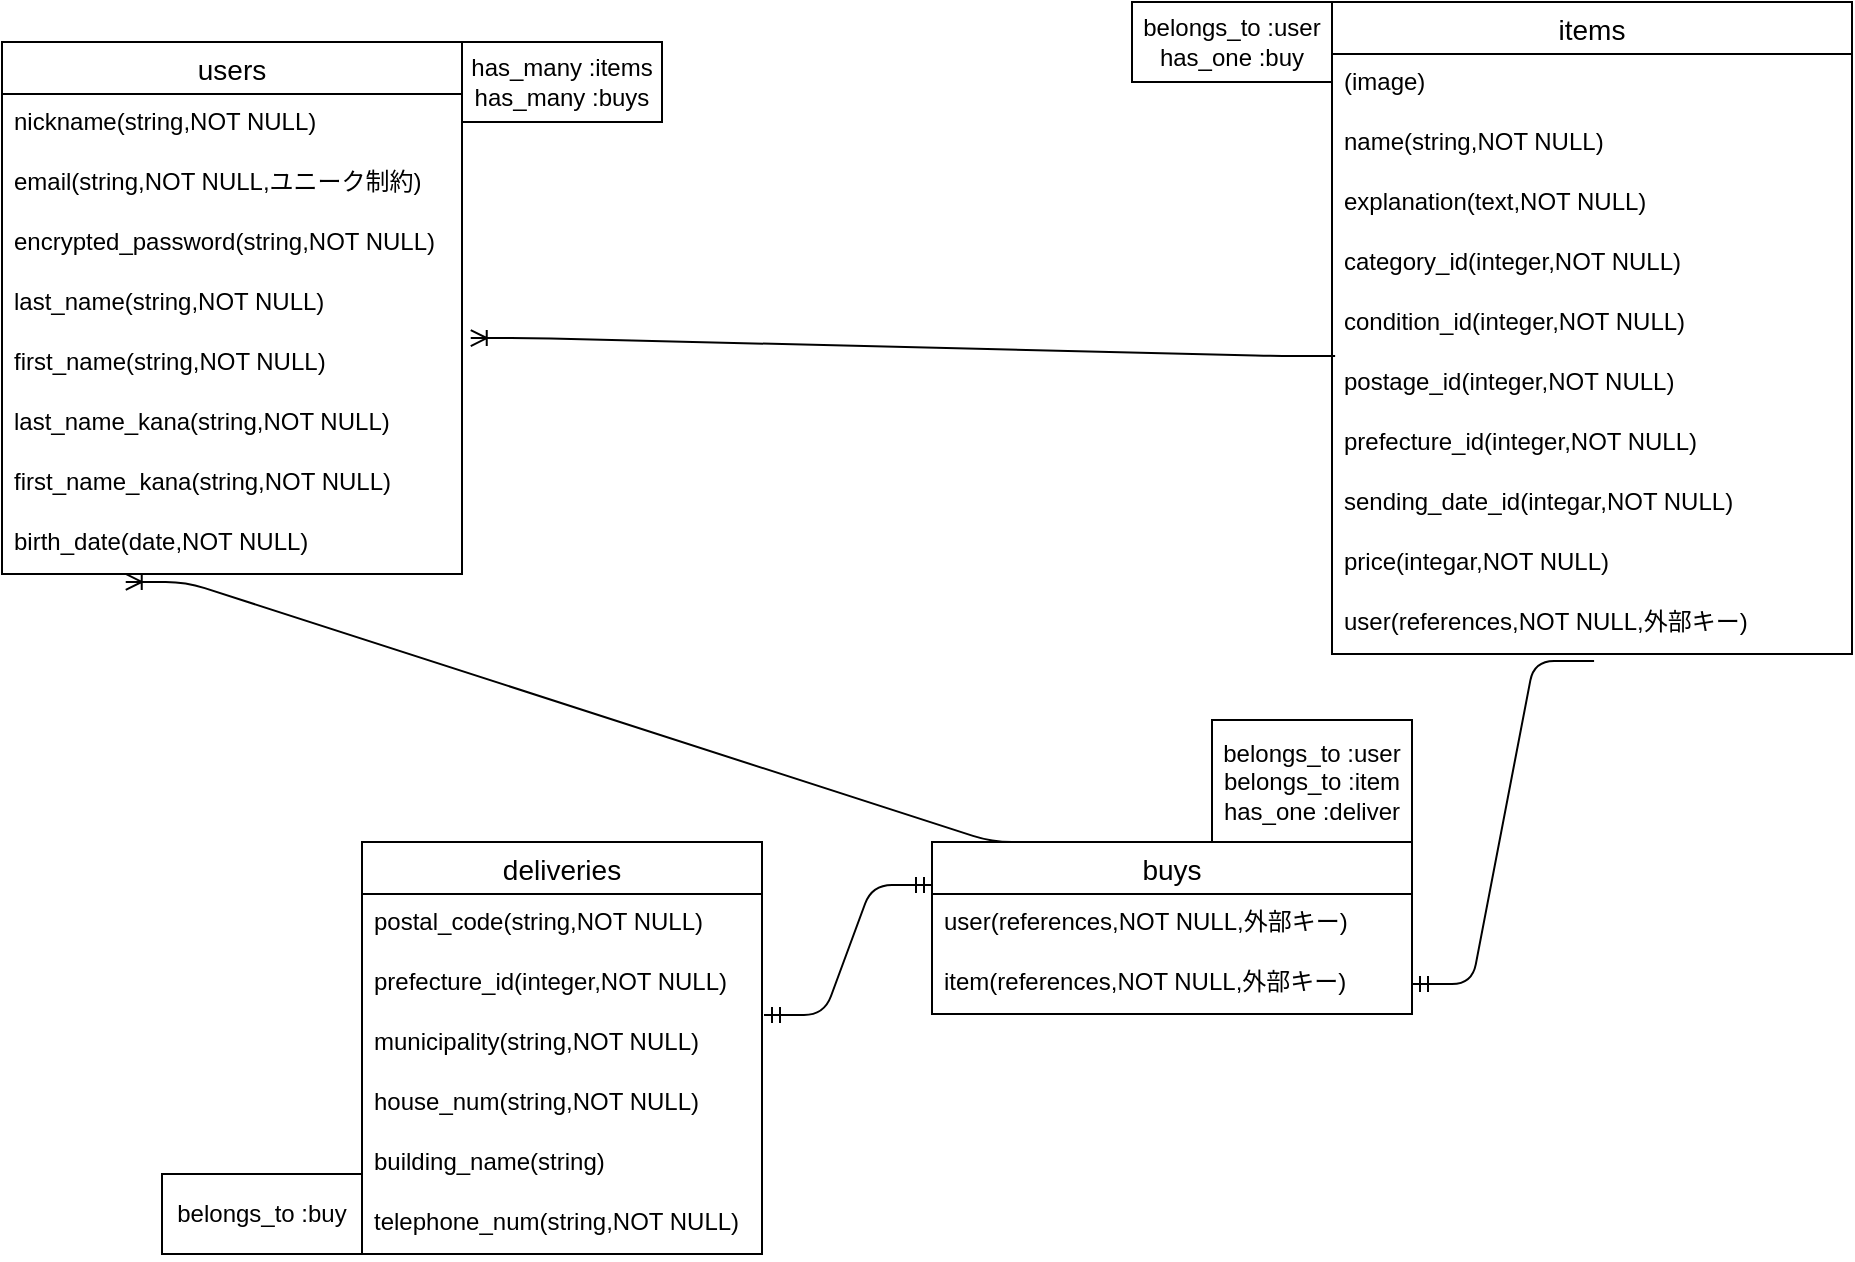 <mxfile>
    <diagram id="FmVW-Jxo1Z9XpDtNHlaK" name="ページ1">
        <mxGraphModel dx="667" dy="680" grid="1" gridSize="10" guides="1" tooltips="1" connect="1" arrows="1" fold="1" page="1" pageScale="1" pageWidth="827" pageHeight="1169" math="0" shadow="0">
            <root>
                <mxCell id="0"/>
                <mxCell id="1" parent="0"/>
                <mxCell id="2" value="users" style="swimlane;fontStyle=0;childLayout=stackLayout;horizontal=1;startSize=26;horizontalStack=0;resizeParent=1;resizeParentMax=0;resizeLast=0;collapsible=1;marginBottom=0;align=center;fontSize=14;" vertex="1" parent="1">
                    <mxGeometry x="75" y="60" width="230" height="266" as="geometry">
                        <mxRectangle x="120" y="290" width="70" height="26" as="alternateBounds"/>
                    </mxGeometry>
                </mxCell>
                <mxCell id="3" value="nickname(string,NOT NULL)" style="text;strokeColor=none;fillColor=none;spacingLeft=4;spacingRight=4;overflow=hidden;rotatable=0;points=[[0,0.5],[1,0.5]];portConstraint=eastwest;fontSize=12;" vertex="1" parent="2">
                    <mxGeometry y="26" width="230" height="30" as="geometry"/>
                </mxCell>
                <mxCell id="4" value="email(string,NOT NULL,ユニーク制約)" style="text;strokeColor=none;fillColor=none;spacingLeft=4;spacingRight=4;overflow=hidden;rotatable=0;points=[[0,0.5],[1,0.5]];portConstraint=eastwest;fontSize=12;" vertex="1" parent="2">
                    <mxGeometry y="56" width="230" height="30" as="geometry"/>
                </mxCell>
                <mxCell id="5" value="encrypted_password(string,NOT NULL)" style="text;strokeColor=none;fillColor=none;spacingLeft=4;spacingRight=4;overflow=hidden;rotatable=0;points=[[0,0.5],[1,0.5]];portConstraint=eastwest;fontSize=12;" vertex="1" parent="2">
                    <mxGeometry y="86" width="230" height="30" as="geometry"/>
                </mxCell>
                <mxCell id="6" value="last_name(string,NOT NULL)" style="text;strokeColor=none;fillColor=none;spacingLeft=4;spacingRight=4;overflow=hidden;rotatable=0;points=[[0,0.5],[1,0.5]];portConstraint=eastwest;fontSize=12;" vertex="1" parent="2">
                    <mxGeometry y="116" width="230" height="30" as="geometry"/>
                </mxCell>
                <mxCell id="8" value="first_name(string,NOT NULL)" style="text;strokeColor=none;fillColor=none;spacingLeft=4;spacingRight=4;overflow=hidden;rotatable=0;points=[[0,0.5],[1,0.5]];portConstraint=eastwest;fontSize=12;" vertex="1" parent="2">
                    <mxGeometry y="146" width="230" height="30" as="geometry"/>
                </mxCell>
                <mxCell id="9" value="last_name_kana(string,NOT NULL)" style="text;strokeColor=none;fillColor=none;spacingLeft=4;spacingRight=4;overflow=hidden;rotatable=0;points=[[0,0.5],[1,0.5]];portConstraint=eastwest;fontSize=12;" vertex="1" parent="2">
                    <mxGeometry y="176" width="230" height="30" as="geometry"/>
                </mxCell>
                <mxCell id="10" value="first_name_kana(string,NOT NULL)" style="text;strokeColor=none;fillColor=none;spacingLeft=4;spacingRight=4;overflow=hidden;rotatable=0;points=[[0,0.5],[1,0.5]];portConstraint=eastwest;fontSize=12;" vertex="1" parent="2">
                    <mxGeometry y="206" width="230" height="30" as="geometry"/>
                </mxCell>
                <mxCell id="11" value="birth_date(date,NOT NULL)" style="text;strokeColor=none;fillColor=none;spacingLeft=4;spacingRight=4;overflow=hidden;rotatable=0;points=[[0,0.5],[1,0.5]];portConstraint=eastwest;fontSize=12;" vertex="1" parent="2">
                    <mxGeometry y="236" width="230" height="30" as="geometry"/>
                </mxCell>
                <mxCell id="12" value="items" style="swimlane;fontStyle=0;childLayout=stackLayout;horizontal=1;startSize=26;horizontalStack=0;resizeParent=1;resizeParentMax=0;resizeLast=0;collapsible=1;marginBottom=0;align=center;fontSize=14;" vertex="1" parent="1">
                    <mxGeometry x="740" y="40" width="260" height="326" as="geometry"/>
                </mxCell>
                <mxCell id="13" value="(image)" style="text;strokeColor=none;fillColor=none;spacingLeft=4;spacingRight=4;overflow=hidden;rotatable=0;points=[[0,0.5],[1,0.5]];portConstraint=eastwest;fontSize=12;" vertex="1" parent="12">
                    <mxGeometry y="26" width="260" height="30" as="geometry"/>
                </mxCell>
                <mxCell id="14" value="name(string,NOT NULL)" style="text;strokeColor=none;fillColor=none;spacingLeft=4;spacingRight=4;overflow=hidden;rotatable=0;points=[[0,0.5],[1,0.5]];portConstraint=eastwest;fontSize=12;" vertex="1" parent="12">
                    <mxGeometry y="56" width="260" height="30" as="geometry"/>
                </mxCell>
                <mxCell id="15" value="explanation(text,NOT NULL)" style="text;strokeColor=none;fillColor=none;spacingLeft=4;spacingRight=4;overflow=hidden;rotatable=0;points=[[0,0.5],[1,0.5]];portConstraint=eastwest;fontSize=12;" vertex="1" parent="12">
                    <mxGeometry y="86" width="260" height="30" as="geometry"/>
                </mxCell>
                <mxCell id="16" value="category_id(integer,NOT NULL)" style="text;strokeColor=none;fillColor=none;spacingLeft=4;spacingRight=4;overflow=hidden;rotatable=0;points=[[0,0.5],[1,0.5]];portConstraint=eastwest;fontSize=12;" vertex="1" parent="12">
                    <mxGeometry y="116" width="260" height="30" as="geometry"/>
                </mxCell>
                <mxCell id="17" value="condition_id(integer,NOT NULL)" style="text;strokeColor=none;fillColor=none;spacingLeft=4;spacingRight=4;overflow=hidden;rotatable=0;points=[[0,0.5],[1,0.5]];portConstraint=eastwest;fontSize=12;" vertex="1" parent="12">
                    <mxGeometry y="146" width="260" height="30" as="geometry"/>
                </mxCell>
                <mxCell id="18" value="postage_id(integer,NOT NULL)" style="text;strokeColor=none;fillColor=none;spacingLeft=4;spacingRight=4;overflow=hidden;rotatable=0;points=[[0,0.5],[1,0.5]];portConstraint=eastwest;fontSize=12;" vertex="1" parent="12">
                    <mxGeometry y="176" width="260" height="30" as="geometry"/>
                </mxCell>
                <mxCell id="19" value="prefecture_id(integer,NOT NULL)" style="text;strokeColor=none;fillColor=none;spacingLeft=4;spacingRight=4;overflow=hidden;rotatable=0;points=[[0,0.5],[1,0.5]];portConstraint=eastwest;fontSize=12;" vertex="1" parent="12">
                    <mxGeometry y="206" width="260" height="30" as="geometry"/>
                </mxCell>
                <mxCell id="20" value="sending_date_id(integar,NOT NULL)" style="text;strokeColor=none;fillColor=none;spacingLeft=4;spacingRight=4;overflow=hidden;rotatable=0;points=[[0,0.5],[1,0.5]];portConstraint=eastwest;fontSize=12;" vertex="1" parent="12">
                    <mxGeometry y="236" width="260" height="30" as="geometry"/>
                </mxCell>
                <mxCell id="26" value="price(integar,NOT NULL)" style="text;strokeColor=none;fillColor=none;spacingLeft=4;spacingRight=4;overflow=hidden;rotatable=0;points=[[0,0.5],[1,0.5]];portConstraint=eastwest;fontSize=12;" vertex="1" parent="12">
                    <mxGeometry y="266" width="260" height="30" as="geometry"/>
                </mxCell>
                <mxCell id="27" value="user(references,NOT NULL,外部キー)" style="text;strokeColor=none;fillColor=none;spacingLeft=4;spacingRight=4;overflow=hidden;rotatable=0;points=[[0,0.5],[1,0.5]];portConstraint=eastwest;fontSize=12;" vertex="1" parent="12">
                    <mxGeometry y="296" width="260" height="30" as="geometry"/>
                </mxCell>
                <mxCell id="22" value="buys" style="swimlane;fontStyle=0;childLayout=stackLayout;horizontal=1;startSize=26;horizontalStack=0;resizeParent=1;resizeParentMax=0;resizeLast=0;collapsible=1;marginBottom=0;align=center;fontSize=14;" vertex="1" parent="1">
                    <mxGeometry x="540" y="460" width="240" height="86" as="geometry"/>
                </mxCell>
                <mxCell id="23" value="user(references,NOT NULL,外部キー)" style="text;strokeColor=none;fillColor=none;spacingLeft=4;spacingRight=4;overflow=hidden;rotatable=0;points=[[0,0.5],[1,0.5]];portConstraint=eastwest;fontSize=12;" vertex="1" parent="22">
                    <mxGeometry y="26" width="240" height="30" as="geometry"/>
                </mxCell>
                <mxCell id="24" value="item(references,NOT NULL,外部キー)" style="text;strokeColor=none;fillColor=none;spacingLeft=4;spacingRight=4;overflow=hidden;rotatable=0;points=[[0,0.5],[1,0.5]];portConstraint=eastwest;fontSize=12;" vertex="1" parent="22">
                    <mxGeometry y="56" width="240" height="30" as="geometry"/>
                </mxCell>
                <mxCell id="38" value="deliveries" style="swimlane;fontStyle=0;childLayout=stackLayout;horizontal=1;startSize=26;horizontalStack=0;resizeParent=1;resizeParentMax=0;resizeLast=0;collapsible=1;marginBottom=0;align=center;fontSize=14;" vertex="1" parent="1">
                    <mxGeometry x="255" y="460" width="200" height="206" as="geometry"/>
                </mxCell>
                <mxCell id="39" value="postal_code(string,NOT NULL)" style="text;strokeColor=none;fillColor=none;spacingLeft=4;spacingRight=4;overflow=hidden;rotatable=0;points=[[0,0.5],[1,0.5]];portConstraint=eastwest;fontSize=12;" vertex="1" parent="38">
                    <mxGeometry y="26" width="200" height="30" as="geometry"/>
                </mxCell>
                <mxCell id="40" value="prefecture_id(integer,NOT NULL)" style="text;strokeColor=none;fillColor=none;spacingLeft=4;spacingRight=4;overflow=hidden;rotatable=0;points=[[0,0.5],[1,0.5]];portConstraint=eastwest;fontSize=12;" vertex="1" parent="38">
                    <mxGeometry y="56" width="200" height="30" as="geometry"/>
                </mxCell>
                <mxCell id="43" value="municipality(string,NOT NULL)" style="text;strokeColor=none;fillColor=none;spacingLeft=4;spacingRight=4;overflow=hidden;rotatable=0;points=[[0,0.5],[1,0.5]];portConstraint=eastwest;fontSize=12;" vertex="1" parent="38">
                    <mxGeometry y="86" width="200" height="30" as="geometry"/>
                </mxCell>
                <mxCell id="44" value="house_num(string,NOT NULL)" style="text;strokeColor=none;fillColor=none;spacingLeft=4;spacingRight=4;overflow=hidden;rotatable=0;points=[[0,0.5],[1,0.5]];portConstraint=eastwest;fontSize=12;" vertex="1" parent="38">
                    <mxGeometry y="116" width="200" height="30" as="geometry"/>
                </mxCell>
                <mxCell id="45" value="building_name(string)" style="text;strokeColor=none;fillColor=none;spacingLeft=4;spacingRight=4;overflow=hidden;rotatable=0;points=[[0,0.5],[1,0.5]];portConstraint=eastwest;fontSize=12;" vertex="1" parent="38">
                    <mxGeometry y="146" width="200" height="30" as="geometry"/>
                </mxCell>
                <mxCell id="41" value="telephone_num(string,NOT NULL)" style="text;strokeColor=none;fillColor=none;spacingLeft=4;spacingRight=4;overflow=hidden;rotatable=0;points=[[0,0.5],[1,0.5]];portConstraint=eastwest;fontSize=12;" vertex="1" parent="38">
                    <mxGeometry y="176" width="200" height="30" as="geometry"/>
                </mxCell>
                <mxCell id="47" value="" style="edgeStyle=entityRelationEdgeStyle;fontSize=12;html=1;endArrow=ERoneToMany;entryX=1.019;entryY=0.067;entryDx=0;entryDy=0;entryPerimeter=0;exitX=0.006;exitY=1.033;exitDx=0;exitDy=0;exitPerimeter=0;" edge="1" parent="1" source="17" target="8">
                    <mxGeometry width="100" height="100" relative="1" as="geometry">
                        <mxPoint x="260" y="360" as="sourcePoint"/>
                        <mxPoint x="270" y="260" as="targetPoint"/>
                    </mxGeometry>
                </mxCell>
                <mxCell id="48" value="" style="edgeStyle=entityRelationEdgeStyle;fontSize=12;html=1;endArrow=ERoneToMany;exitX=0.25;exitY=0;exitDx=0;exitDy=0;entryX=0.269;entryY=1.133;entryDx=0;entryDy=0;entryPerimeter=0;" edge="1" parent="1" source="22" target="11">
                    <mxGeometry width="100" height="100" relative="1" as="geometry">
                        <mxPoint x="170" y="360" as="sourcePoint"/>
                        <mxPoint x="20" y="350" as="targetPoint"/>
                    </mxGeometry>
                </mxCell>
                <mxCell id="49" value="" style="edgeStyle=entityRelationEdgeStyle;fontSize=12;html=1;endArrow=ERmandOne;startArrow=ERmandOne;entryX=0;entryY=0.25;entryDx=0;entryDy=0;exitX=1.005;exitY=0.017;exitDx=0;exitDy=0;exitPerimeter=0;" edge="1" parent="1" source="43" target="22">
                    <mxGeometry width="100" height="100" relative="1" as="geometry">
                        <mxPoint x="110" y="680" as="sourcePoint"/>
                        <mxPoint x="446.16" y="471.01" as="targetPoint"/>
                    </mxGeometry>
                </mxCell>
                <mxCell id="51" value="belongs_to :user&lt;br&gt;has_one :buy" style="whiteSpace=wrap;html=1;align=center;" vertex="1" parent="1">
                    <mxGeometry x="640" y="40" width="100" height="40" as="geometry"/>
                </mxCell>
                <mxCell id="54" value="has_many :items&lt;br&gt;has_many :buys" style="whiteSpace=wrap;html=1;align=center;" vertex="1" parent="1">
                    <mxGeometry x="305" y="60" width="100" height="40" as="geometry"/>
                </mxCell>
                <mxCell id="56" value="belongs_to :buy" style="whiteSpace=wrap;html=1;align=center;" vertex="1" parent="1">
                    <mxGeometry x="155" y="626" width="100" height="40" as="geometry"/>
                </mxCell>
                <mxCell id="52" value="belongs_to :user&lt;br&gt;belongs_to :item&lt;br&gt;has_one :deliver" style="whiteSpace=wrap;html=1;align=center;" vertex="1" parent="1">
                    <mxGeometry x="680" y="399" width="100" height="61" as="geometry"/>
                </mxCell>
                <mxCell id="57" value="" style="edgeStyle=entityRelationEdgeStyle;fontSize=12;html=1;endArrow=none;startArrow=ERmandOne;entryX=0.504;entryY=1.117;entryDx=0;entryDy=0;entryPerimeter=0;exitX=1;exitY=0.5;exitDx=0;exitDy=0;" edge="1" parent="1" source="24" target="27">
                    <mxGeometry width="100" height="100" relative="1" as="geometry">
                        <mxPoint x="600" y="451" as="sourcePoint"/>
                        <mxPoint x="881.96" y="399.51" as="targetPoint"/>
                    </mxGeometry>
                </mxCell>
            </root>
        </mxGraphModel>
    </diagram>
</mxfile>